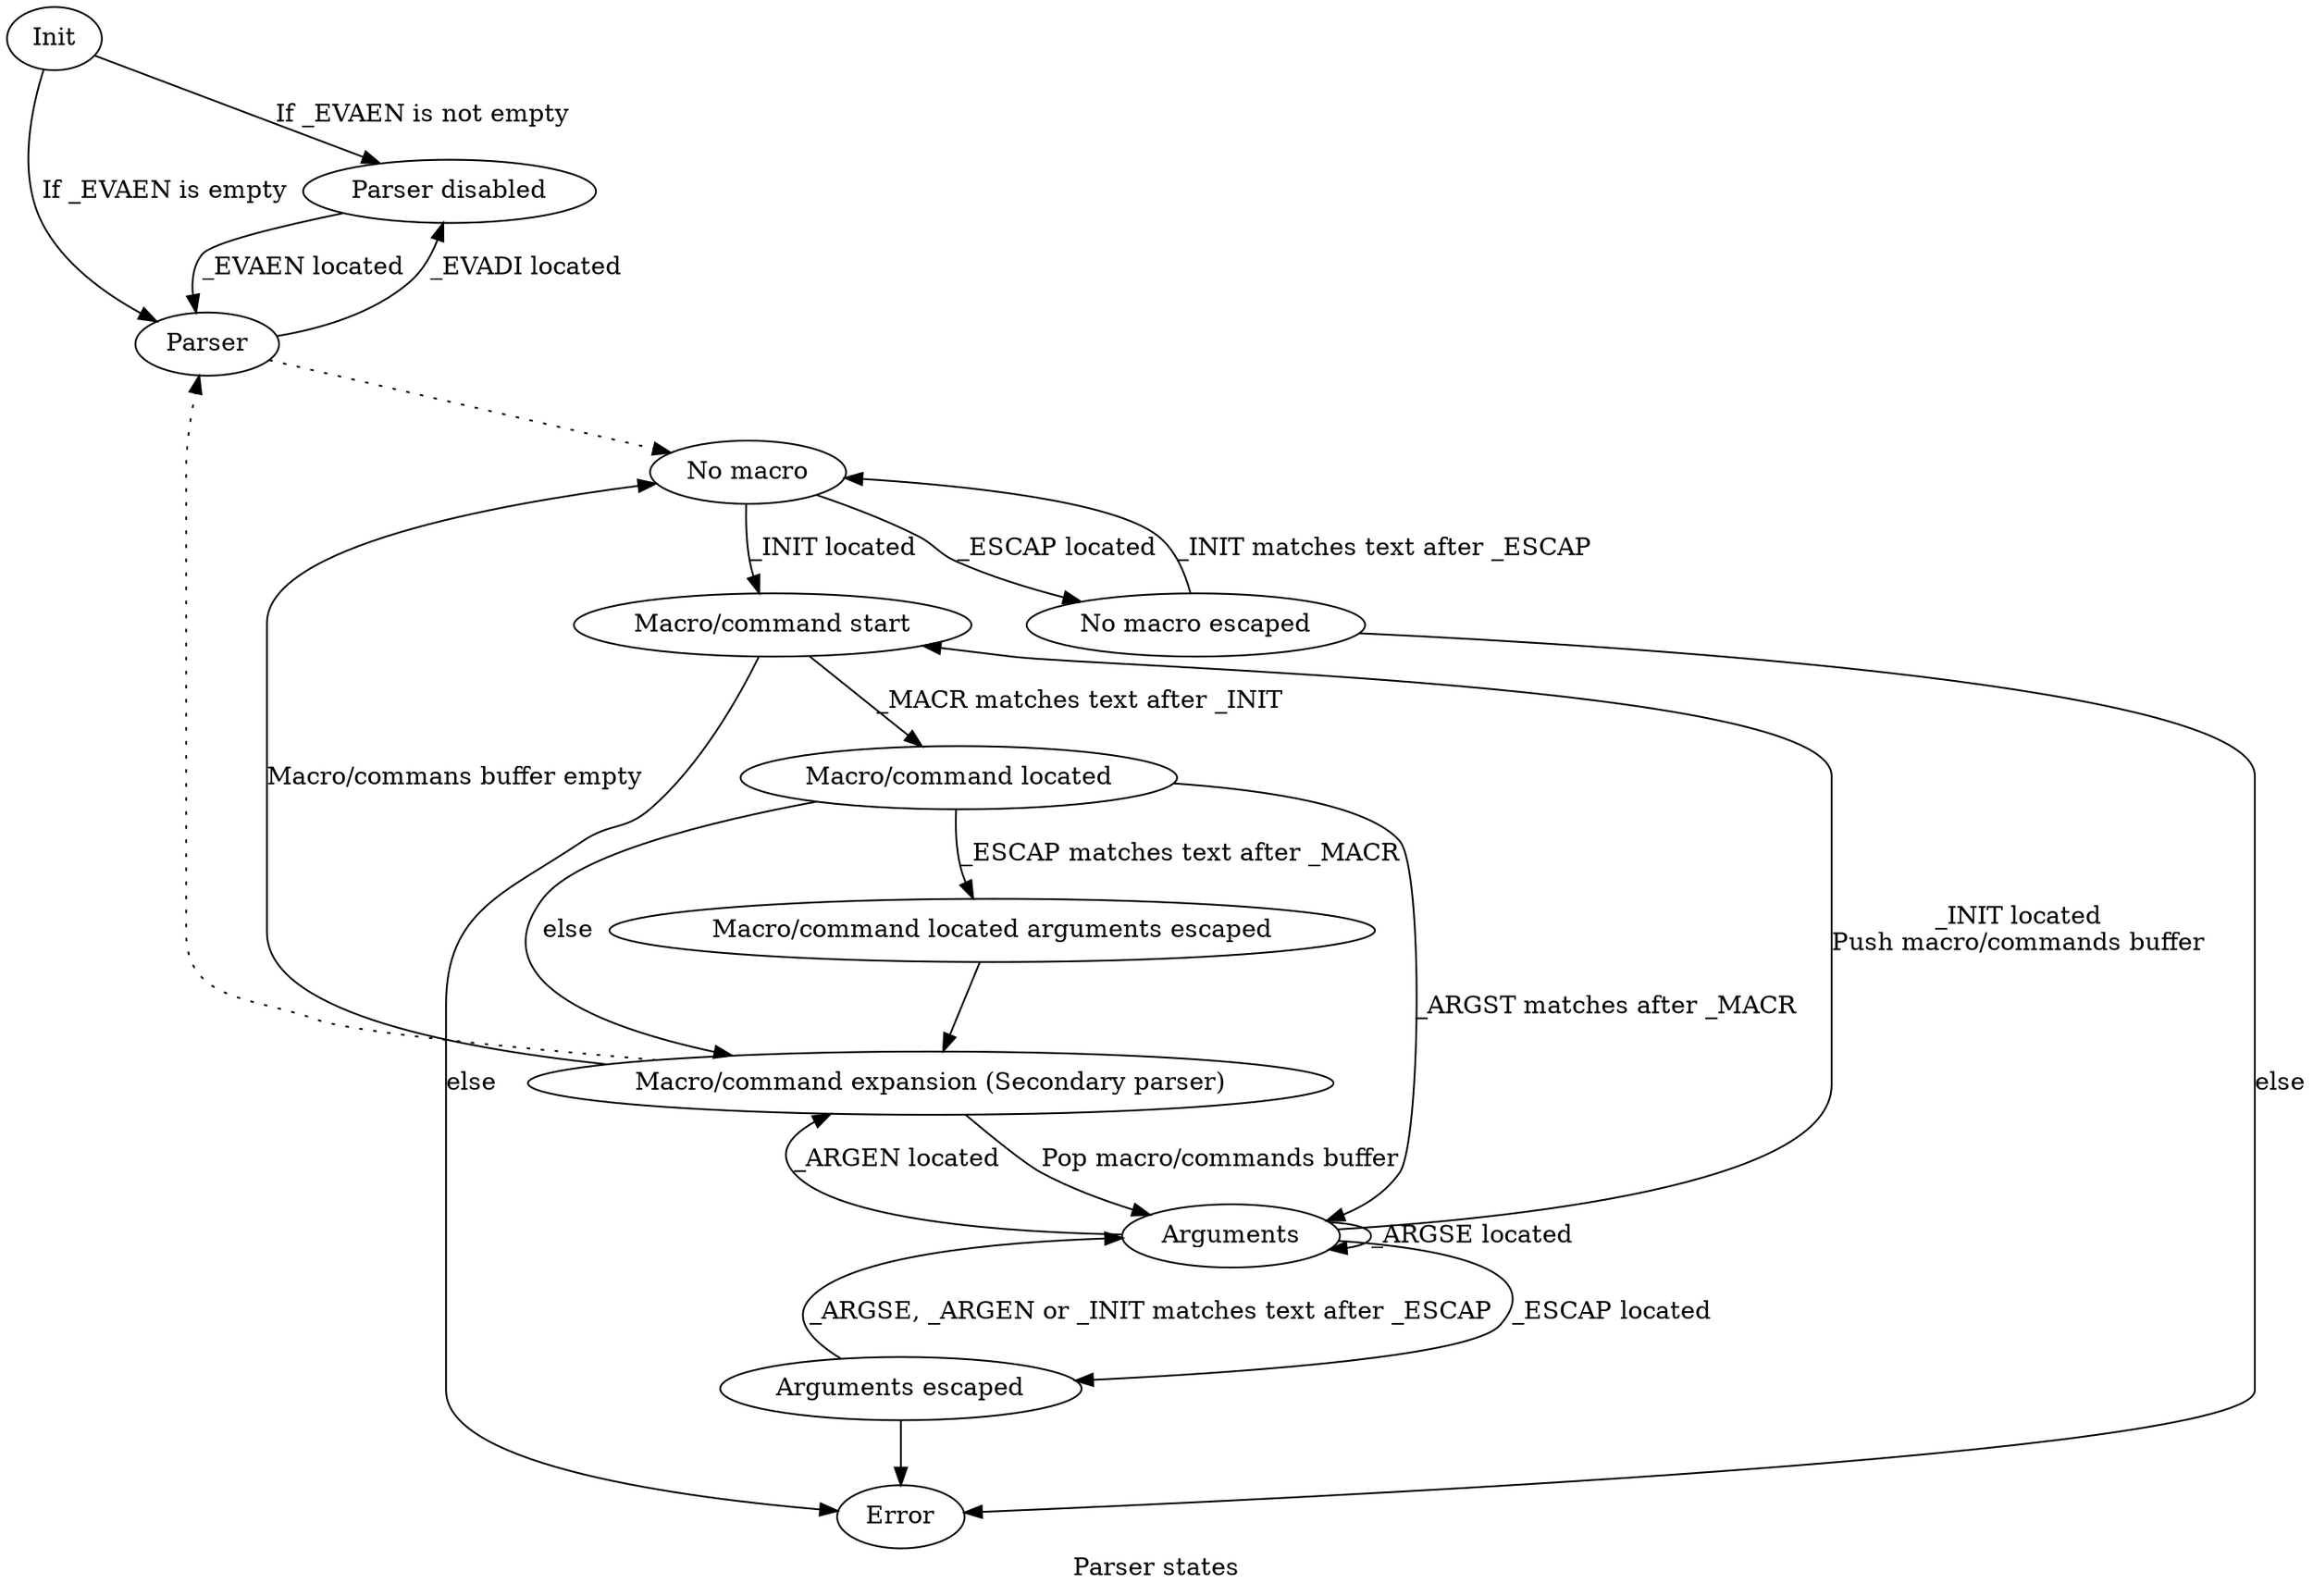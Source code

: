 digraph ParserStates {
label="Parser states";

init [label="Init"];
disabled [label="Parser disabled"];
error [label="Error"];

init -> disabled [label="If _EVAEN is not empty"];
init -> Parser [label="If _EVAEN is empty"];
Parser -> disabled [label="_EVADI located"];
disabled -> Parser [label="_EVAEN located"];

Parser {
nomacro [label="No macro"];
nomacro_escape [label="No macro escaped"];
macro_start [label="Macro/command start"];
macro [label="Macro/command located"];
macro_escape [label="Macro/command located arguments escaped"];
args [label="Arguments"];
args_escaped [label="Arguments escaped"];
expansion [label="Macro/command expansion (Secondary parser)"];

Parser -> nomacro [style="dotted"];
expansion -> Parser [style="dotted"];
nomacro -> macro_start [label="_INIT located"];
macro_start -> macro [label="_MACR matches text after _INIT"];
macro_start -> error [label="else"];
macro -> args [label="_ARGST matches after _MACR"];
args -> args [label="_ARGSE located"];
args -> macro_start [label="_INIT located\nPush macro/commands buffer"];
args -> expansion [label="_ARGEN located"];
macro -> expansion [label="else"];
expansion -> args [label="Pop macro/commands buffer"];
expansion -> nomacro [label="Macro/commans buffer empty"];
nomacro -> nomacro_escape [label="_ESCAP located"];
nomacro_escape -> nomacro [label="_INIT matches text after _ESCAP"];
nomacro_escape -> error [label="else"];
macro -> macro_escape [label="_ESCAP matches text after _MACR"];
macro_escape -> expansion;
args -> args_escaped [label="_ESCAP located"];
args_escaped -> args [label="_ARGSE, _ARGEN or _INIT matches text after _ESCAP"];
args_escaped -> error [lavel="else"];

}

}
